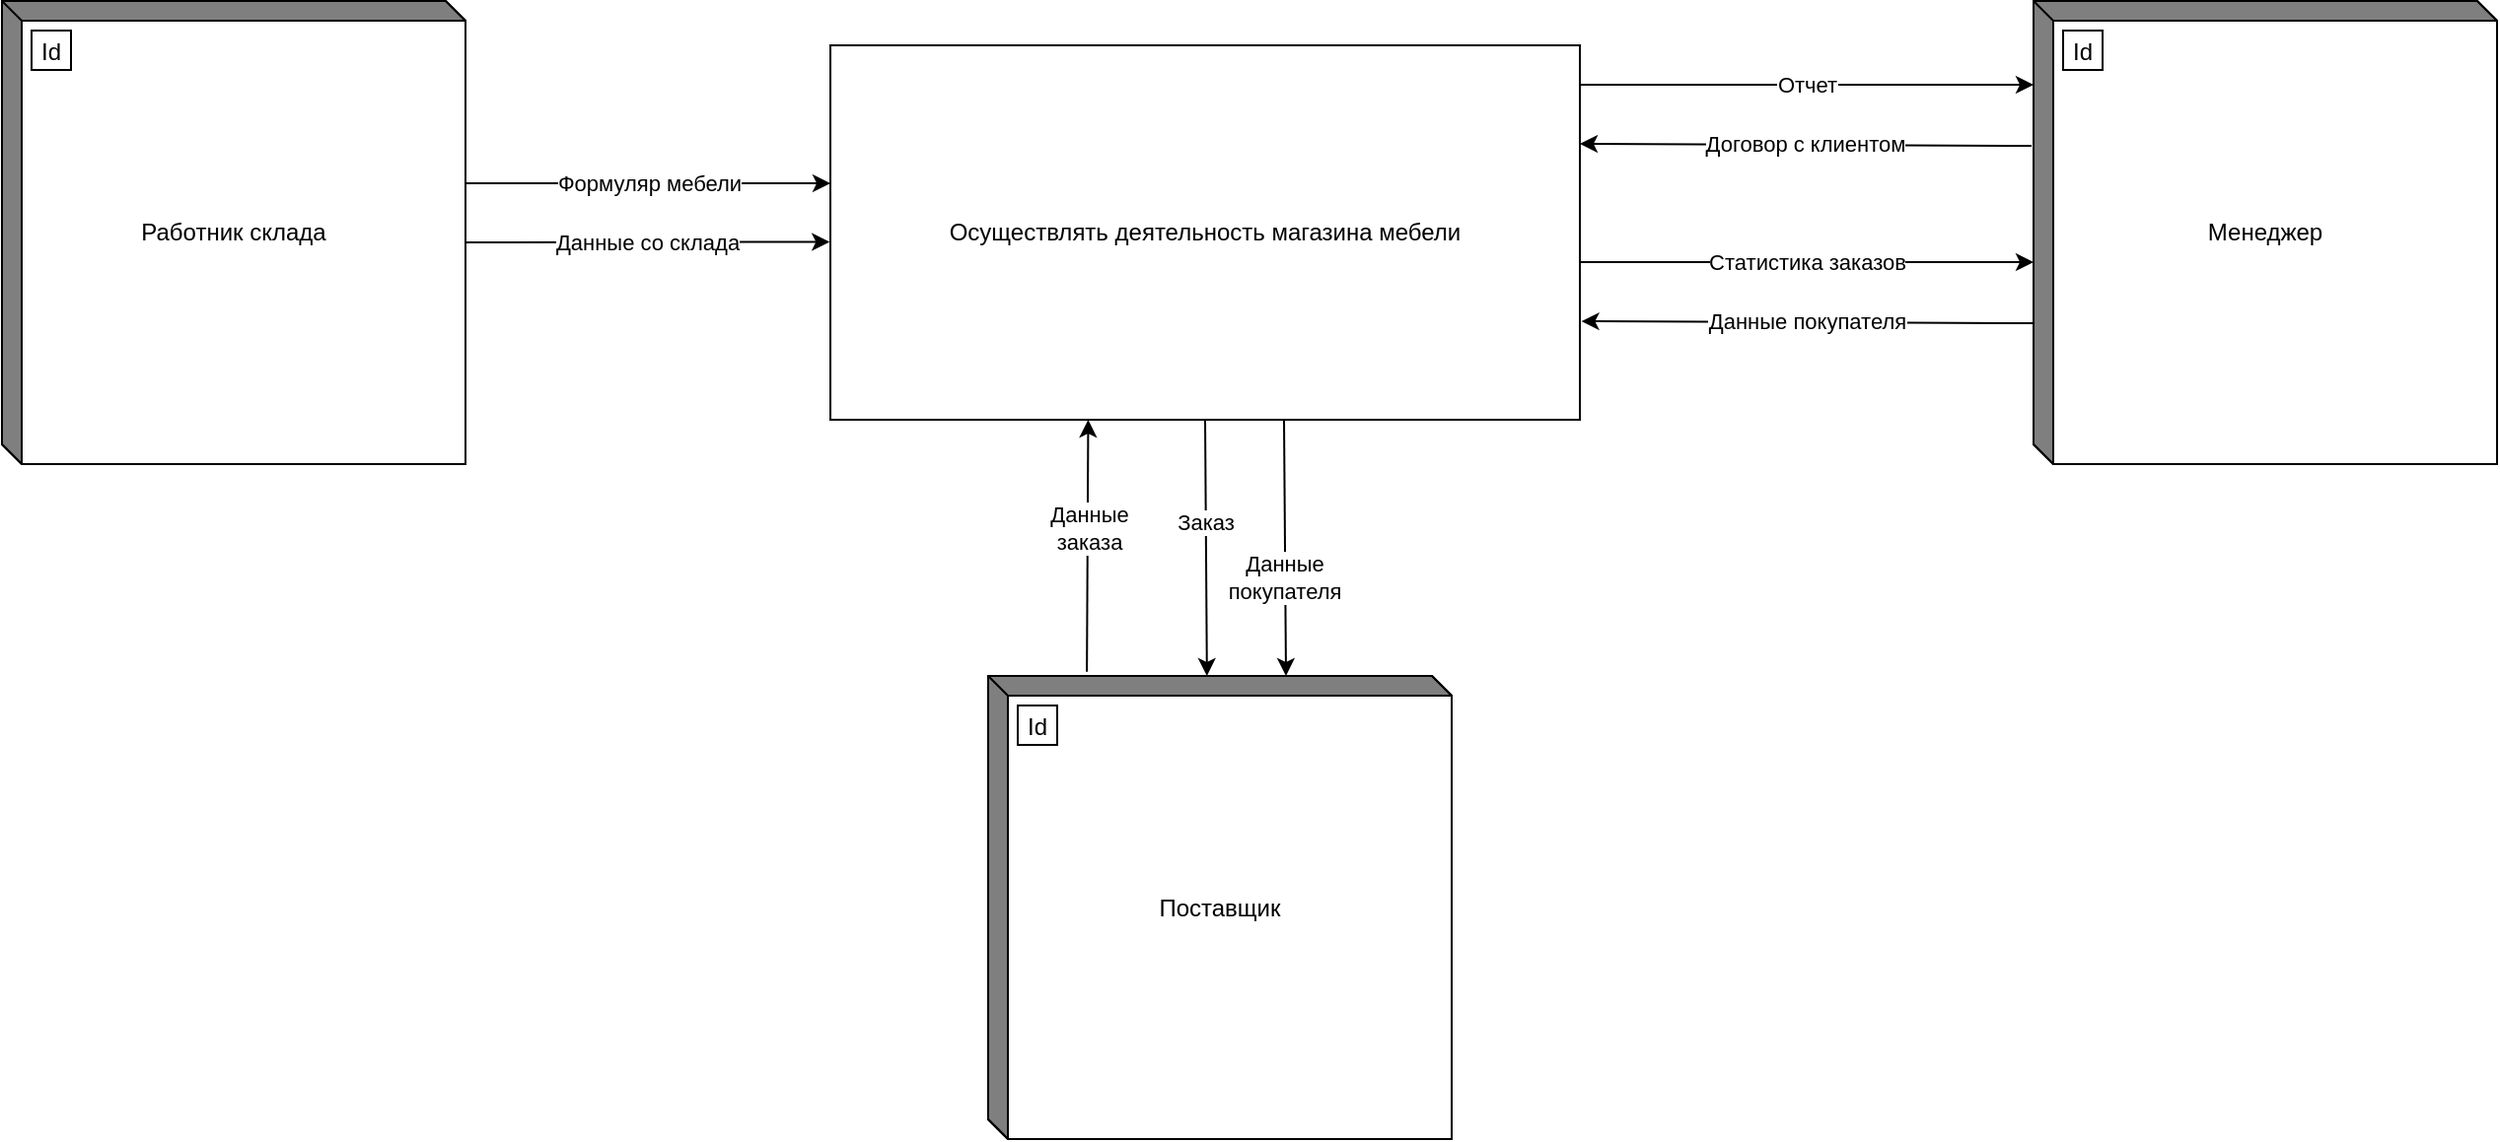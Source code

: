 <mxfile version="28.2.7" pages="3">
  <diagram name="Осуществлять деятельность магазина мебели" id="Deg-jciEF8m1EnUTut-q">
    <mxGraphModel dx="1913" dy="806" grid="1" gridSize="10" guides="1" tooltips="1" connect="1" arrows="1" fold="1" page="1" pageScale="1" pageWidth="827" pageHeight="1169" math="0" shadow="0">
      <root>
        <mxCell id="0" />
        <mxCell id="1" parent="0" />
        <mxCell id="fF4I9v7PO5BryY0Xiyrf-1" value="Осуществлять деятельность магазина мебели" style="html=1;dashed=0;whiteSpace=wrap;" parent="1" vertex="1">
          <mxGeometry x="190" y="220" width="380" height="190" as="geometry" />
        </mxCell>
        <mxCell id="fF4I9v7PO5BryY0Xiyrf-2" value="Работник склада" style="html=1;dashed=0;whiteSpace=wrap;shape=mxgraph.dfd.externalEntity" parent="1" vertex="1">
          <mxGeometry x="-230" y="197.5" width="235" height="235" as="geometry" />
        </mxCell>
        <mxCell id="fF4I9v7PO5BryY0Xiyrf-3" value="Id" style="autosize=1;part=1;resizable=0;strokeColor=inherit;fillColor=inherit;gradientColor=inherit;" parent="fF4I9v7PO5BryY0Xiyrf-2" vertex="1">
          <mxGeometry width="20" height="20" relative="1" as="geometry">
            <mxPoint x="15" y="15" as="offset" />
          </mxGeometry>
        </mxCell>
        <mxCell id="fF4I9v7PO5BryY0Xiyrf-4" value="Поставщик" style="html=1;dashed=0;whiteSpace=wrap;shape=mxgraph.dfd.externalEntity" parent="1" vertex="1">
          <mxGeometry x="270" y="540" width="235" height="235" as="geometry" />
        </mxCell>
        <mxCell id="fF4I9v7PO5BryY0Xiyrf-5" value="Id" style="autosize=1;part=1;resizable=0;strokeColor=inherit;fillColor=inherit;gradientColor=inherit;" parent="fF4I9v7PO5BryY0Xiyrf-4" vertex="1">
          <mxGeometry width="20" height="20" relative="1" as="geometry">
            <mxPoint x="15" y="15" as="offset" />
          </mxGeometry>
        </mxCell>
        <mxCell id="fF4I9v7PO5BryY0Xiyrf-6" value="Менеджер" style="html=1;dashed=0;whiteSpace=wrap;shape=mxgraph.dfd.externalEntity" parent="1" vertex="1">
          <mxGeometry x="800" y="197.5" width="235" height="235" as="geometry" />
        </mxCell>
        <mxCell id="fF4I9v7PO5BryY0Xiyrf-7" value="Id" style="autosize=1;part=1;resizable=0;strokeColor=inherit;fillColor=inherit;gradientColor=inherit;" parent="fF4I9v7PO5BryY0Xiyrf-6" vertex="1">
          <mxGeometry width="20" height="20" relative="1" as="geometry">
            <mxPoint x="15" y="15" as="offset" />
          </mxGeometry>
        </mxCell>
        <mxCell id="fF4I9v7PO5BryY0Xiyrf-8" value="" style="endArrow=classic;html=1;rounded=0;entryX=1.002;entryY=0.737;entryDx=0;entryDy=0;exitX=-0.002;exitY=0.696;exitDx=0;exitDy=0;exitPerimeter=0;entryPerimeter=0;" parent="1" source="fF4I9v7PO5BryY0Xiyrf-6" target="fF4I9v7PO5BryY0Xiyrf-1" edge="1">
          <mxGeometry width="50" height="50" relative="1" as="geometry">
            <mxPoint x="390" y="520" as="sourcePoint" />
            <mxPoint x="440" y="470" as="targetPoint" />
          </mxGeometry>
        </mxCell>
        <mxCell id="fF4I9v7PO5BryY0Xiyrf-9" value="Данные покупателя" style="edgeLabel;html=1;align=center;verticalAlign=middle;resizable=0;points=[];" parent="fF4I9v7PO5BryY0Xiyrf-8" vertex="1" connectable="0">
          <mxGeometry x="0.293" y="-1" relative="1" as="geometry">
            <mxPoint x="33" as="offset" />
          </mxGeometry>
        </mxCell>
        <mxCell id="fF4I9v7PO5BryY0Xiyrf-10" value="" style="endArrow=classic;html=1;rounded=0;entryX=-0.001;entryY=0.525;entryDx=0;entryDy=0;exitX=0;exitY=0;exitDx=235;exitDy=122.5;exitPerimeter=0;entryPerimeter=0;" parent="1" source="fF4I9v7PO5BryY0Xiyrf-2" target="fF4I9v7PO5BryY0Xiyrf-1" edge="1">
          <mxGeometry width="50" height="50" relative="1" as="geometry">
            <mxPoint x="240" y="500" as="sourcePoint" />
            <mxPoint x="290" y="450" as="targetPoint" />
          </mxGeometry>
        </mxCell>
        <mxCell id="fF4I9v7PO5BryY0Xiyrf-11" value="Данные со склада" style="edgeLabel;html=1;align=center;verticalAlign=middle;resizable=0;points=[];" parent="fF4I9v7PO5BryY0Xiyrf-10" vertex="1" connectable="0">
          <mxGeometry x="-0.002" relative="1" as="geometry">
            <mxPoint as="offset" />
          </mxGeometry>
        </mxCell>
        <mxCell id="fF4I9v7PO5BryY0Xiyrf-18" value="" style="endArrow=classic;html=1;rounded=0;entryX=1.002;entryY=0.737;entryDx=0;entryDy=0;exitX=-0.002;exitY=0.696;exitDx=0;exitDy=0;exitPerimeter=0;entryPerimeter=0;" parent="1" edge="1">
          <mxGeometry width="50" height="50" relative="1" as="geometry">
            <mxPoint x="799" y="271" as="sourcePoint" />
            <mxPoint x="570" y="270" as="targetPoint" />
          </mxGeometry>
        </mxCell>
        <mxCell id="fF4I9v7PO5BryY0Xiyrf-19" value="Договор с клиентом" style="edgeLabel;html=1;align=center;verticalAlign=middle;resizable=0;points=[];" parent="fF4I9v7PO5BryY0Xiyrf-18" vertex="1" connectable="0">
          <mxGeometry x="0.293" y="-1" relative="1" as="geometry">
            <mxPoint x="33" as="offset" />
          </mxGeometry>
        </mxCell>
        <mxCell id="fF4I9v7PO5BryY0Xiyrf-20" value="" style="endArrow=classic;html=1;rounded=0;entryX=0;entryY=0.819;entryDx=0;entryDy=0;exitX=0;exitY=0;exitDx=235;exitDy=122.5;exitPerimeter=0;entryPerimeter=0;" parent="1" edge="1">
          <mxGeometry width="50" height="50" relative="1" as="geometry">
            <mxPoint x="570" y="330.04" as="sourcePoint" />
            <mxPoint x="800" y="330.005" as="targetPoint" />
          </mxGeometry>
        </mxCell>
        <mxCell id="fF4I9v7PO5BryY0Xiyrf-21" value="Статистика заказов" style="edgeLabel;html=1;align=center;verticalAlign=middle;resizable=0;points=[];" parent="fF4I9v7PO5BryY0Xiyrf-20" vertex="1" connectable="0">
          <mxGeometry x="-0.002" relative="1" as="geometry">
            <mxPoint as="offset" />
          </mxGeometry>
        </mxCell>
        <mxCell id="fF4I9v7PO5BryY0Xiyrf-22" value="" style="endArrow=classic;html=1;rounded=0;entryX=0.472;entryY=0;entryDx=0;entryDy=0;entryPerimeter=0;exitX=0.5;exitY=1;exitDx=0;exitDy=0;" parent="1" source="fF4I9v7PO5BryY0Xiyrf-1" target="fF4I9v7PO5BryY0Xiyrf-4" edge="1">
          <mxGeometry width="50" height="50" relative="1" as="geometry">
            <mxPoint x="370" y="510" as="sourcePoint" />
            <mxPoint x="420" y="460" as="targetPoint" />
          </mxGeometry>
        </mxCell>
        <mxCell id="fF4I9v7PO5BryY0Xiyrf-23" value="Заказ" style="edgeLabel;html=1;align=center;verticalAlign=middle;resizable=0;points=[];" parent="fF4I9v7PO5BryY0Xiyrf-22" vertex="1" connectable="0">
          <mxGeometry x="-0.21" y="-1" relative="1" as="geometry">
            <mxPoint as="offset" />
          </mxGeometry>
        </mxCell>
        <mxCell id="fF4I9v7PO5BryY0Xiyrf-28" value="" style="endArrow=classic;html=1;rounded=0;entryX=0.472;entryY=0;entryDx=0;entryDy=0;entryPerimeter=0;exitX=0.5;exitY=1;exitDx=0;exitDy=0;" parent="1" edge="1">
          <mxGeometry width="50" height="50" relative="1" as="geometry">
            <mxPoint x="420" y="410" as="sourcePoint" />
            <mxPoint x="421" y="540" as="targetPoint" />
          </mxGeometry>
        </mxCell>
        <mxCell id="fF4I9v7PO5BryY0Xiyrf-29" value="Данные&lt;div&gt;покупателя&lt;/div&gt;" style="edgeLabel;html=1;align=center;verticalAlign=middle;resizable=0;points=[];" parent="fF4I9v7PO5BryY0Xiyrf-28" vertex="1" connectable="0">
          <mxGeometry x="-0.21" y="-1" relative="1" as="geometry">
            <mxPoint y="28" as="offset" />
          </mxGeometry>
        </mxCell>
        <mxCell id="fF4I9v7PO5BryY0Xiyrf-34" value="" style="endArrow=classic;html=1;rounded=0;entryX=0.344;entryY=1;entryDx=0;entryDy=0;entryPerimeter=0;exitX=0.213;exitY=-0.009;exitDx=0;exitDy=0;exitPerimeter=0;" parent="1" source="fF4I9v7PO5BryY0Xiyrf-4" target="fF4I9v7PO5BryY0Xiyrf-1" edge="1">
          <mxGeometry width="50" height="50" relative="1" as="geometry">
            <mxPoint x="260" y="530" as="sourcePoint" />
            <mxPoint x="310" y="480" as="targetPoint" />
          </mxGeometry>
        </mxCell>
        <mxCell id="fF4I9v7PO5BryY0Xiyrf-35" value="Данные&lt;div&gt;заказа&lt;/div&gt;" style="edgeLabel;html=1;align=center;verticalAlign=middle;resizable=0;points=[];" parent="fF4I9v7PO5BryY0Xiyrf-34" vertex="1" connectable="0">
          <mxGeometry x="0.145" relative="1" as="geometry">
            <mxPoint as="offset" />
          </mxGeometry>
        </mxCell>
        <mxCell id="D0qsVpL2c-ssivwHSKbL-1" value="" style="endArrow=classic;html=1;rounded=0;entryX=0;entryY=0.819;entryDx=0;entryDy=0;exitX=0;exitY=0;exitDx=235;exitDy=122.5;exitPerimeter=0;entryPerimeter=0;" parent="1" edge="1">
          <mxGeometry width="50" height="50" relative="1" as="geometry">
            <mxPoint x="570" y="240" as="sourcePoint" />
            <mxPoint x="800" y="240" as="targetPoint" />
          </mxGeometry>
        </mxCell>
        <mxCell id="D0qsVpL2c-ssivwHSKbL-2" value="Отчет" style="edgeLabel;html=1;align=center;verticalAlign=middle;resizable=0;points=[];" parent="D0qsVpL2c-ssivwHSKbL-1" vertex="1" connectable="0">
          <mxGeometry x="-0.002" relative="1" as="geometry">
            <mxPoint as="offset" />
          </mxGeometry>
        </mxCell>
        <mxCell id="8EYmhOwIo0JCYfdyN7jy-1" value="" style="endArrow=classic;html=1;rounded=0;entryX=-0.001;entryY=0.525;entryDx=0;entryDy=0;exitX=0;exitY=0;exitDx=235;exitDy=122.5;exitPerimeter=0;entryPerimeter=0;" parent="1" edge="1">
          <mxGeometry width="50" height="50" relative="1" as="geometry">
            <mxPoint x="5" y="290" as="sourcePoint" />
            <mxPoint x="190" y="290" as="targetPoint" />
          </mxGeometry>
        </mxCell>
        <mxCell id="8EYmhOwIo0JCYfdyN7jy-2" value="Формуляр мебели" style="edgeLabel;html=1;align=center;verticalAlign=middle;resizable=0;points=[];" parent="8EYmhOwIo0JCYfdyN7jy-1" vertex="1" connectable="0">
          <mxGeometry x="-0.002" relative="1" as="geometry">
            <mxPoint as="offset" />
          </mxGeometry>
        </mxCell>
      </root>
    </mxGraphModel>
  </diagram>
  <diagram id="1XU2-ErGwxmKCUoyCPco" name="Декомпозиция 1 уровень">
    <mxGraphModel dx="1680" dy="924" grid="1" gridSize="10" guides="1" tooltips="1" connect="1" arrows="1" fold="1" page="1" pageScale="1" pageWidth="827" pageHeight="1169" math="0" shadow="0">
      <root>
        <mxCell id="0" />
        <mxCell id="1" parent="0" />
        <mxCell id="P_u5E4AfoL6q_LBC1WHC-1" value="Учитывать мебель" style="html=1;dashed=0;whiteSpace=wrap;" parent="1" vertex="1">
          <mxGeometry x="390" y="477" width="380" height="190" as="geometry" />
        </mxCell>
        <mxCell id="P_u5E4AfoL6q_LBC1WHC-2" value="Работник склада" style="html=1;dashed=0;whiteSpace=wrap;shape=mxgraph.dfd.externalEntity" parent="1" vertex="1">
          <mxGeometry x="462.5" y="817" width="235" height="235" as="geometry" />
        </mxCell>
        <mxCell id="P_u5E4AfoL6q_LBC1WHC-3" value="Id" style="autosize=1;part=1;resizable=0;strokeColor=inherit;fillColor=inherit;gradientColor=inherit;" parent="P_u5E4AfoL6q_LBC1WHC-2" vertex="1">
          <mxGeometry width="20" height="20" relative="1" as="geometry">
            <mxPoint x="15" y="15" as="offset" />
          </mxGeometry>
        </mxCell>
        <mxCell id="P_u5E4AfoL6q_LBC1WHC-4" value="Поставщик" style="html=1;dashed=0;whiteSpace=wrap;shape=mxgraph.dfd.externalEntity" parent="1" vertex="1">
          <mxGeometry x="990" y="817" width="235" height="235" as="geometry" />
        </mxCell>
        <mxCell id="P_u5E4AfoL6q_LBC1WHC-5" value="Id" style="autosize=1;part=1;resizable=0;strokeColor=inherit;fillColor=inherit;gradientColor=inherit;" parent="P_u5E4AfoL6q_LBC1WHC-4" vertex="1">
          <mxGeometry width="20" height="20" relative="1" as="geometry">
            <mxPoint x="15" y="15" as="offset" />
          </mxGeometry>
        </mxCell>
        <mxCell id="P_u5E4AfoL6q_LBC1WHC-6" value="Менеджер" style="html=1;dashed=0;whiteSpace=wrap;shape=mxgraph.dfd.externalEntity" parent="1" vertex="1">
          <mxGeometry x="462.5" y="117" width="235" height="235" as="geometry" />
        </mxCell>
        <mxCell id="P_u5E4AfoL6q_LBC1WHC-7" value="Id" style="autosize=1;part=1;resizable=0;strokeColor=inherit;fillColor=inherit;gradientColor=inherit;" parent="P_u5E4AfoL6q_LBC1WHC-6" vertex="1">
          <mxGeometry width="20" height="20" relative="1" as="geometry">
            <mxPoint x="15" y="15" as="offset" />
          </mxGeometry>
        </mxCell>
        <mxCell id="P_u5E4AfoL6q_LBC1WHC-8" value="" style="endArrow=classic;html=1;rounded=0;entryX=0;entryY=0.472;entryDx=0;entryDy=0;exitX=1.004;exitY=0.511;exitDx=0;exitDy=0;exitPerimeter=0;entryPerimeter=0;" parent="1" source="P_u5E4AfoL6q_LBC1WHC-6" target="P_u5E4AfoL6q_LBC1WHC-33" edge="1">
          <mxGeometry width="50" height="50" relative="1" as="geometry">
            <mxPoint x="964.39" y="308.03" as="sourcePoint" />
            <mxPoint x="735.62" y="307.0" as="targetPoint" />
          </mxGeometry>
        </mxCell>
        <mxCell id="P_u5E4AfoL6q_LBC1WHC-9" value="Данные покупателя" style="edgeLabel;html=1;align=center;verticalAlign=middle;resizable=0;points=[];" parent="P_u5E4AfoL6q_LBC1WHC-8" vertex="1" connectable="0">
          <mxGeometry x="0.293" y="-1" relative="1" as="geometry">
            <mxPoint x="-35" y="4" as="offset" />
          </mxGeometry>
        </mxCell>
        <mxCell id="P_u5E4AfoL6q_LBC1WHC-10" value="" style="endArrow=classic;html=1;rounded=0;entryX=0.578;entryY=1.004;entryDx=0;entryDy=0;exitX=0.628;exitY=0;exitDx=0;exitDy=0;exitPerimeter=0;entryPerimeter=0;" parent="1" source="P_u5E4AfoL6q_LBC1WHC-2" target="P_u5E4AfoL6q_LBC1WHC-1" edge="1">
          <mxGeometry width="50" height="50" relative="1" as="geometry">
            <mxPoint x="570" y="787.25" as="sourcePoint" />
            <mxPoint x="754.62" y="787" as="targetPoint" />
          </mxGeometry>
        </mxCell>
        <mxCell id="P_u5E4AfoL6q_LBC1WHC-11" value="Данные со склада" style="edgeLabel;html=1;align=center;verticalAlign=middle;resizable=0;points=[];" parent="P_u5E4AfoL6q_LBC1WHC-10" vertex="1" connectable="0">
          <mxGeometry x="-0.002" relative="1" as="geometry">
            <mxPoint y="34" as="offset" />
          </mxGeometry>
        </mxCell>
        <mxCell id="P_u5E4AfoL6q_LBC1WHC-16" value="" style="endArrow=classic;html=1;rounded=0;entryX=0.37;entryY=-0.008;entryDx=0;entryDy=0;exitX=0;exitY=0;exitDx=66.25;exitDy=235;exitPerimeter=0;entryPerimeter=0;" parent="1" edge="1">
          <mxGeometry width="50" height="50" relative="1" as="geometry">
            <mxPoint x="570" y="353.52" as="sourcePoint" />
            <mxPoint x="571.85" y="477" as="targetPoint" />
          </mxGeometry>
        </mxCell>
        <mxCell id="P_u5E4AfoL6q_LBC1WHC-17" value="Договор&lt;div&gt;с клиентом&lt;/div&gt;" style="edgeLabel;html=1;align=center;verticalAlign=middle;resizable=0;points=[];" parent="P_u5E4AfoL6q_LBC1WHC-16" vertex="1" connectable="0">
          <mxGeometry x="0.293" y="-1" relative="1" as="geometry">
            <mxPoint x="1" y="-55" as="offset" />
          </mxGeometry>
        </mxCell>
        <mxCell id="P_u5E4AfoL6q_LBC1WHC-18" value="" style="endArrow=classic;html=1;rounded=0;entryX=0.25;entryY=0;entryDx=0;entryDy=0;exitX=0;exitY=0;exitDx=235.0;exitDy=178.75;exitPerimeter=0;" parent="1" source="P_u5E4AfoL6q_LBC1WHC-6" target="P_u5E4AfoL6q_LBC1WHC-32" edge="1">
          <mxGeometry width="50" height="50" relative="1" as="geometry">
            <mxPoint x="740" y="267.03" as="sourcePoint" />
            <mxPoint x="970" y="266.995" as="targetPoint" />
          </mxGeometry>
        </mxCell>
        <mxCell id="P_u5E4AfoL6q_LBC1WHC-19" value="Статистика заказов" style="edgeLabel;html=1;align=center;verticalAlign=middle;resizable=0;points=[];" parent="P_u5E4AfoL6q_LBC1WHC-18" vertex="1" connectable="0">
          <mxGeometry x="-0.002" relative="1" as="geometry">
            <mxPoint as="offset" />
          </mxGeometry>
        </mxCell>
        <mxCell id="P_u5E4AfoL6q_LBC1WHC-20" value="" style="endArrow=classic;html=1;rounded=0;entryX=0.557;entryY=0;entryDx=0;entryDy=0;entryPerimeter=0;exitX=0.5;exitY=1;exitDx=0;exitDy=0;" parent="1" target="P_u5E4AfoL6q_LBC1WHC-4" edge="1">
          <mxGeometry width="50" height="50" relative="1" as="geometry">
            <mxPoint x="1120" y="667" as="sourcePoint" />
            <mxPoint x="1120.92" y="797" as="targetPoint" />
          </mxGeometry>
        </mxCell>
        <mxCell id="P_u5E4AfoL6q_LBC1WHC-21" value="Заказ" style="edgeLabel;html=1;align=center;verticalAlign=middle;resizable=0;points=[];" parent="P_u5E4AfoL6q_LBC1WHC-20" vertex="1" connectable="0">
          <mxGeometry x="-0.21" y="-1" relative="1" as="geometry">
            <mxPoint as="offset" />
          </mxGeometry>
        </mxCell>
        <mxCell id="P_u5E4AfoL6q_LBC1WHC-22" value="" style="endArrow=classic;html=1;rounded=0;entryX=0.766;entryY=0;entryDx=0;entryDy=0;entryPerimeter=0;exitX=0.5;exitY=1;exitDx=0;exitDy=0;" parent="1" target="P_u5E4AfoL6q_LBC1WHC-4" edge="1">
          <mxGeometry width="50" height="50" relative="1" as="geometry">
            <mxPoint x="1170" y="667" as="sourcePoint" />
            <mxPoint x="1171" y="797" as="targetPoint" />
          </mxGeometry>
        </mxCell>
        <mxCell id="P_u5E4AfoL6q_LBC1WHC-23" value="Данные&lt;div&gt;покупателя&lt;/div&gt;" style="edgeLabel;html=1;align=center;verticalAlign=middle;resizable=0;points=[];" parent="P_u5E4AfoL6q_LBC1WHC-22" vertex="1" connectable="0">
          <mxGeometry x="-0.21" y="-1" relative="1" as="geometry">
            <mxPoint y="28" as="offset" />
          </mxGeometry>
        </mxCell>
        <mxCell id="P_u5E4AfoL6q_LBC1WHC-24" value="" style="endArrow=classic;html=1;rounded=0;exitX=0.287;exitY=0;exitDx=0;exitDy=0;exitPerimeter=0;entryX=0.369;entryY=1.002;entryDx=0;entryDy=0;entryPerimeter=0;" parent="1" source="P_u5E4AfoL6q_LBC1WHC-2" target="P_u5E4AfoL6q_LBC1WHC-1" edge="1">
          <mxGeometry width="50" height="50" relative="1" as="geometry">
            <mxPoint x="944.71" y="776.66" as="sourcePoint" />
            <mxPoint x="531" y="670" as="targetPoint" />
          </mxGeometry>
        </mxCell>
        <mxCell id="P_u5E4AfoL6q_LBC1WHC-25" value="Формуляр мебели" style="edgeLabel;html=1;align=center;verticalAlign=middle;resizable=0;points=[];" parent="P_u5E4AfoL6q_LBC1WHC-24" vertex="1" connectable="0">
          <mxGeometry x="0.227" y="2" relative="1" as="geometry">
            <mxPoint x="24" as="offset" />
          </mxGeometry>
        </mxCell>
        <mxCell id="P_u5E4AfoL6q_LBC1WHC-28" value="" style="endArrow=classic;html=1;rounded=0;entryX=0.342;entryY=0.998;entryDx=0;entryDy=0;entryPerimeter=0;exitX=0.213;exitY=-0.009;exitDx=0;exitDy=0;exitPerimeter=0;" parent="1" target="P_u5E4AfoL6q_LBC1WHC-32" edge="1">
          <mxGeometry width="50" height="50" relative="1" as="geometry">
            <mxPoint x="1039.995" y="817.005" as="sourcePoint" />
            <mxPoint x="1040.66" y="689.12" as="targetPoint" />
          </mxGeometry>
        </mxCell>
        <mxCell id="P_u5E4AfoL6q_LBC1WHC-29" value="Данные&lt;div&gt;заказа&lt;/div&gt;" style="edgeLabel;html=1;align=center;verticalAlign=middle;resizable=0;points=[];" parent="P_u5E4AfoL6q_LBC1WHC-28" vertex="1" connectable="0">
          <mxGeometry x="0.145" relative="1" as="geometry">
            <mxPoint as="offset" />
          </mxGeometry>
        </mxCell>
        <mxCell id="P_u5E4AfoL6q_LBC1WHC-32" value="Осуществлять продажу" style="html=1;dashed=0;whiteSpace=wrap;" parent="1" vertex="1">
          <mxGeometry x="910" y="477" width="380" height="190" as="geometry" />
        </mxCell>
        <mxCell id="P_u5E4AfoL6q_LBC1WHC-33" value="Формировать отчет" style="html=1;dashed=0;whiteSpace=wrap;" parent="1" vertex="1">
          <mxGeometry x="910" y="147" width="380" height="190" as="geometry" />
        </mxCell>
        <mxCell id="k0-xS2PmqSv0K2bcBYiV-1" value="1&amp;nbsp; &amp;nbsp; &amp;nbsp; &amp;nbsp;Каталог" style="html=1;dashed=0;whiteSpace=wrap;shape=mxgraph.dfd.dataStoreID;align=left;spacingLeft=3;points=[[0,0],[0.5,0],[1,0],[0,0.5],[1,0.5],[0,1],[0.5,1],[1,1]];" parent="1" vertex="1">
          <mxGeometry x="800" y="777" width="100" height="30" as="geometry" />
        </mxCell>
        <mxCell id="k0-xS2PmqSv0K2bcBYiV-2" value="" style="endArrow=classic;html=1;rounded=0;exitX=0.5;exitY=0;exitDx=0;exitDy=0;entryX=1;entryY=1;entryDx=0;entryDy=0;startArrow=classic;startFill=1;" parent="1" source="k0-xS2PmqSv0K2bcBYiV-1" target="P_u5E4AfoL6q_LBC1WHC-1" edge="1">
          <mxGeometry width="50" height="50" relative="1" as="geometry">
            <mxPoint x="740" y="767" as="sourcePoint" />
            <mxPoint x="790" y="717" as="targetPoint" />
          </mxGeometry>
        </mxCell>
        <mxCell id="zIAWX5EnRjpkXq1a2SAZ-1" value="2&amp;nbsp; &amp;nbsp; &amp;nbsp; &amp;nbsp;Продажа" style="html=1;dashed=0;whiteSpace=wrap;shape=mxgraph.dfd.dataStoreID;align=left;spacingLeft=3;points=[[0,0],[0.5,0],[1,0],[0,0.5],[1,0.5],[0,1],[0.5,1],[1,1]];" parent="1" vertex="1">
          <mxGeometry x="1380" y="610" width="240" height="30" as="geometry" />
        </mxCell>
        <mxCell id="zIAWX5EnRjpkXq1a2SAZ-10" value="" style="endArrow=classic;html=1;rounded=0;exitX=0.213;exitY=-0.009;exitDx=0;exitDy=0;exitPerimeter=0;entryX=0.447;entryY=0.999;entryDx=0;entryDy=0;entryPerimeter=0;" parent="1" target="P_u5E4AfoL6q_LBC1WHC-33" edge="1">
          <mxGeometry width="50" height="50" relative="1" as="geometry">
            <mxPoint x="1079.995" y="477.005" as="sourcePoint" />
            <mxPoint x="1080" y="340" as="targetPoint" />
          </mxGeometry>
        </mxCell>
        <mxCell id="zIAWX5EnRjpkXq1a2SAZ-11" value="Данные&lt;div&gt;заказа&lt;/div&gt;" style="edgeLabel;html=1;align=center;verticalAlign=middle;resizable=0;points=[];" parent="zIAWX5EnRjpkXq1a2SAZ-10" vertex="1" connectable="0">
          <mxGeometry x="0.145" relative="1" as="geometry">
            <mxPoint as="offset" />
          </mxGeometry>
        </mxCell>
        <mxCell id="0Sd3AbEjMpn_KhYQsP0S-1" value="" style="endArrow=classic;html=1;rounded=0;exitX=0;exitY=0.5;exitDx=0;exitDy=0;startArrow=classic;startFill=1;entryX=1;entryY=0.503;entryDx=0;entryDy=0;entryPerimeter=0;" parent="1" edge="1">
          <mxGeometry width="50" height="50" relative="1" as="geometry">
            <mxPoint x="1380" y="624.83" as="sourcePoint" />
            <mxPoint x="1290" y="624.58" as="targetPoint" />
          </mxGeometry>
        </mxCell>
        <mxCell id="SfzWLefr9xN6EyqaTdA2-1" value="3&amp;nbsp; &amp;nbsp; &amp;nbsp; &amp;nbsp;Отчет" style="html=1;dashed=0;whiteSpace=wrap;shape=mxgraph.dfd.dataStoreID;align=left;spacingLeft=3;points=[[0,0],[0.5,0],[1,0],[0,0.5],[1,0.5],[0,1],[0.5,1],[1,1]];" vertex="1" parent="1">
          <mxGeometry x="1380" y="227" width="100" height="30" as="geometry" />
        </mxCell>
        <mxCell id="SfzWLefr9xN6EyqaTdA2-2" value="" style="endArrow=classic;html=1;rounded=0;exitX=0;exitY=0.5;exitDx=0;exitDy=0;startArrow=classic;startFill=1;entryX=1;entryY=0.503;entryDx=0;entryDy=0;entryPerimeter=0;" edge="1" parent="1">
          <mxGeometry width="50" height="50" relative="1" as="geometry">
            <mxPoint x="1380" y="240.25" as="sourcePoint" />
            <mxPoint x="1290" y="240.0" as="targetPoint" />
          </mxGeometry>
        </mxCell>
        <mxCell id="SfzWLefr9xN6EyqaTdA2-3" value="" style="endArrow=classic;html=1;rounded=0;exitX=1;exitY=1;exitDx=0;exitDy=0;exitPerimeter=0;entryX=0;entryY=0;entryDx=0;entryDy=0;" edge="1" parent="1" source="P_u5E4AfoL6q_LBC1WHC-6" target="P_u5E4AfoL6q_LBC1WHC-32">
          <mxGeometry width="50" height="50" relative="1" as="geometry">
            <mxPoint x="970" y="570" as="sourcePoint" />
            <mxPoint x="710" y="400" as="targetPoint" />
          </mxGeometry>
        </mxCell>
        <mxCell id="SfzWLefr9xN6EyqaTdA2-4" value="Заказ" style="edgeLabel;html=1;align=center;verticalAlign=middle;resizable=0;points=[];" vertex="1" connectable="0" parent="SfzWLefr9xN6EyqaTdA2-3">
          <mxGeometry x="-0.568" y="-2" relative="1" as="geometry">
            <mxPoint as="offset" />
          </mxGeometry>
        </mxCell>
      </root>
    </mxGraphModel>
  </diagram>
  <diagram id="R7mi6zx6tI_Dm0w-fksv" name="Учитывать мебель">
    <mxGraphModel dx="1737" dy="937" grid="1" gridSize="10" guides="1" tooltips="1" connect="1" arrows="1" fold="1" page="1" pageScale="1" pageWidth="827" pageHeight="1169" math="0" shadow="0">
      <root>
        <mxCell id="0" />
        <mxCell id="1" parent="0" />
        <mxCell id="edzlrZpfAH4nJm6-XGe2-3" style="edgeStyle=orthogonalEdgeStyle;rounded=0;orthogonalLoop=1;jettySize=auto;html=1;exitX=1;exitY=0.5;exitDx=0;exitDy=0;entryX=0;entryY=0.5;entryDx=0;entryDy=0;" parent="1" source="V9WdgjO5H-PYqlAEM9aM-3" target="V9WdgjO5H-PYqlAEM9aM-30" edge="1">
          <mxGeometry relative="1" as="geometry" />
        </mxCell>
        <mxCell id="edzlrZpfAH4nJm6-XGe2-4" value="Информация о мебели" style="edgeLabel;html=1;align=center;verticalAlign=middle;resizable=0;points=[];" parent="edzlrZpfAH4nJm6-XGe2-3" vertex="1" connectable="0">
          <mxGeometry x="0.336" y="-2" relative="1" as="geometry">
            <mxPoint x="-27" y="-2" as="offset" />
          </mxGeometry>
        </mxCell>
        <mxCell id="V9WdgjO5H-PYqlAEM9aM-3" value="Принимать мебель" style="html=1;dashed=0;whiteSpace=wrap;" parent="1" vertex="1">
          <mxGeometry x="850" y="490" width="380" height="190" as="geometry" />
        </mxCell>
        <mxCell id="V9WdgjO5H-PYqlAEM9aM-4" value="Работник склада" style="html=1;dashed=0;whiteSpace=wrap;shape=mxgraph.dfd.externalEntity" parent="1" vertex="1">
          <mxGeometry x="1490" y="830" width="235" height="235" as="geometry" />
        </mxCell>
        <mxCell id="V9WdgjO5H-PYqlAEM9aM-5" value="Id" style="autosize=1;part=1;resizable=0;strokeColor=inherit;fillColor=inherit;gradientColor=inherit;" parent="V9WdgjO5H-PYqlAEM9aM-4" vertex="1">
          <mxGeometry width="20" height="20" relative="1" as="geometry">
            <mxPoint x="15" y="15" as="offset" />
          </mxGeometry>
        </mxCell>
        <mxCell id="V9WdgjO5H-PYqlAEM9aM-6" value="Поставщик" style="html=1;dashed=0;whiteSpace=wrap;shape=mxgraph.dfd.externalEntity" parent="1" vertex="1">
          <mxGeometry x="900" y="830" width="235" height="235" as="geometry" />
        </mxCell>
        <mxCell id="V9WdgjO5H-PYqlAEM9aM-7" value="Id" style="autosize=1;part=1;resizable=0;strokeColor=inherit;fillColor=inherit;gradientColor=inherit;" parent="V9WdgjO5H-PYqlAEM9aM-6" vertex="1">
          <mxGeometry width="20" height="20" relative="1" as="geometry">
            <mxPoint x="15" y="15" as="offset" />
          </mxGeometry>
        </mxCell>
        <mxCell id="V9WdgjO5H-PYqlAEM9aM-8" value="Менеджер" style="html=1;dashed=0;whiteSpace=wrap;shape=mxgraph.dfd.externalEntity" parent="1" vertex="1">
          <mxGeometry x="922.5" y="110" width="235" height="235" as="geometry" />
        </mxCell>
        <mxCell id="V9WdgjO5H-PYqlAEM9aM-9" value="Id" style="autosize=1;part=1;resizable=0;strokeColor=inherit;fillColor=inherit;gradientColor=inherit;" parent="V9WdgjO5H-PYqlAEM9aM-8" vertex="1">
          <mxGeometry width="20" height="20" relative="1" as="geometry">
            <mxPoint x="15" y="15" as="offset" />
          </mxGeometry>
        </mxCell>
        <mxCell id="V9WdgjO5H-PYqlAEM9aM-12" value="" style="endArrow=classic;html=1;rounded=0;entryX=0.578;entryY=1.004;entryDx=0;entryDy=0;exitX=0.628;exitY=0;exitDx=0;exitDy=0;exitPerimeter=0;entryPerimeter=0;" parent="1" edge="1">
          <mxGeometry width="50" height="50" relative="1" as="geometry">
            <mxPoint x="1653.44" y="830" as="sourcePoint" />
            <mxPoint x="1653.0" y="680.76" as="targetPoint" />
          </mxGeometry>
        </mxCell>
        <mxCell id="V9WdgjO5H-PYqlAEM9aM-13" value="Данные со склада" style="edgeLabel;html=1;align=center;verticalAlign=middle;resizable=0;points=[];" parent="V9WdgjO5H-PYqlAEM9aM-12" vertex="1" connectable="0">
          <mxGeometry x="-0.002" relative="1" as="geometry">
            <mxPoint y="34" as="offset" />
          </mxGeometry>
        </mxCell>
        <mxCell id="V9WdgjO5H-PYqlAEM9aM-16" value="" style="endArrow=classic;html=1;rounded=0;entryX=0.472;entryY=-0.003;entryDx=0;entryDy=0;exitX=0;exitY=0;exitDx=66.25;exitDy=235;exitPerimeter=0;entryPerimeter=0;" parent="1" target="V9WdgjO5H-PYqlAEM9aM-3" edge="1">
          <mxGeometry width="50" height="50" relative="1" as="geometry">
            <mxPoint x="1030" y="345" as="sourcePoint" />
            <mxPoint x="1031.85" y="468.48" as="targetPoint" />
          </mxGeometry>
        </mxCell>
        <mxCell id="V9WdgjO5H-PYqlAEM9aM-17" value="Договор&lt;div&gt;с клиентом&lt;/div&gt;" style="edgeLabel;html=1;align=center;verticalAlign=middle;resizable=0;points=[];" parent="V9WdgjO5H-PYqlAEM9aM-16" vertex="1" connectable="0">
          <mxGeometry x="0.293" y="-1" relative="1" as="geometry">
            <mxPoint x="1" y="-28" as="offset" />
          </mxGeometry>
        </mxCell>
        <mxCell id="V9WdgjO5H-PYqlAEM9aM-18" value="" style="endArrow=classic;html=1;rounded=0;entryX=0;entryY=0;entryDx=235.0;entryDy=122.5;exitX=0;exitY=0.5;exitDx=0;exitDy=0;entryPerimeter=0;" parent="1" source="V9WdgjO5H-PYqlAEM9aM-31" target="V9WdgjO5H-PYqlAEM9aM-8" edge="1">
          <mxGeometry width="50" height="50" relative="1" as="geometry">
            <mxPoint x="1987.5" y="788.75" as="sourcePoint" />
            <mxPoint x="2295" y="970" as="targetPoint" />
          </mxGeometry>
        </mxCell>
        <mxCell id="V9WdgjO5H-PYqlAEM9aM-19" value="Статистика заказов" style="edgeLabel;html=1;align=center;verticalAlign=middle;resizable=0;points=[];" parent="V9WdgjO5H-PYqlAEM9aM-18" vertex="1" connectable="0">
          <mxGeometry x="-0.002" relative="1" as="geometry">
            <mxPoint as="offset" />
          </mxGeometry>
        </mxCell>
        <mxCell id="V9WdgjO5H-PYqlAEM9aM-24" value="" style="endArrow=classic;html=1;rounded=0;exitX=0.287;exitY=0;exitDx=0;exitDy=0;exitPerimeter=0;entryX=0.369;entryY=1.002;entryDx=0;entryDy=0;entryPerimeter=0;" parent="1" edge="1">
          <mxGeometry width="50" height="50" relative="1" as="geometry">
            <mxPoint x="1579.285" y="830" as="sourcePoint" />
            <mxPoint x="1579.56" y="680.38" as="targetPoint" />
          </mxGeometry>
        </mxCell>
        <mxCell id="V9WdgjO5H-PYqlAEM9aM-25" value="Формуляр мебели" style="edgeLabel;html=1;align=center;verticalAlign=middle;resizable=0;points=[];" parent="V9WdgjO5H-PYqlAEM9aM-24" vertex="1" connectable="0">
          <mxGeometry x="0.227" y="2" relative="1" as="geometry">
            <mxPoint x="2" as="offset" />
          </mxGeometry>
        </mxCell>
        <mxCell id="x5RH_w8oDc05sVU7I651-1" style="edgeStyle=orthogonalEdgeStyle;rounded=0;orthogonalLoop=1;jettySize=auto;html=1;exitX=0.5;exitY=0;exitDx=0;exitDy=0;entryX=0.5;entryY=1;entryDx=0;entryDy=0;" parent="1" source="V9WdgjO5H-PYqlAEM9aM-30" target="V9WdgjO5H-PYqlAEM9aM-31" edge="1">
          <mxGeometry relative="1" as="geometry" />
        </mxCell>
        <mxCell id="x5RH_w8oDc05sVU7I651-2" value="Формуляр мебели" style="edgeLabel;html=1;align=center;verticalAlign=middle;resizable=0;points=[];" parent="x5RH_w8oDc05sVU7I651-1" vertex="1" connectable="0">
          <mxGeometry x="0.303" relative="1" as="geometry">
            <mxPoint y="-1" as="offset" />
          </mxGeometry>
        </mxCell>
        <mxCell id="V9WdgjO5H-PYqlAEM9aM-30" value="Работать с формуляром" style="html=1;dashed=0;whiteSpace=wrap;" parent="1" vertex="1">
          <mxGeometry x="1390" y="490" width="380" height="190" as="geometry" />
        </mxCell>
        <mxCell id="V9WdgjO5H-PYqlAEM9aM-31" value="Обновлять каталог" style="html=1;dashed=0;whiteSpace=wrap;" parent="1" vertex="1">
          <mxGeometry x="1390" y="140" width="380" height="190" as="geometry" />
        </mxCell>
        <mxCell id="V9WdgjO5H-PYqlAEM9aM-32" value="1&amp;nbsp; &amp;nbsp; &amp;nbsp; &amp;nbsp;Каталог" style="html=1;dashed=0;whiteSpace=wrap;shape=mxgraph.dfd.dataStoreID;align=left;spacingLeft=3;points=[[0,0],[0.5,0],[1,0],[0,0.5],[1,0.5],[0,1],[0.5,1],[1,1]];" parent="1" vertex="1">
          <mxGeometry x="660" y="570" width="100" height="30" as="geometry" />
        </mxCell>
        <mxCell id="V9WdgjO5H-PYqlAEM9aM-34" value="2&amp;nbsp; &amp;nbsp; &amp;nbsp; &amp;nbsp;Правила закупки и продажи товаров" style="html=1;dashed=0;whiteSpace=wrap;shape=mxgraph.dfd.dataStoreID;align=left;spacingLeft=3;points=[[0,0],[0.5,0],[1,0],[0,0.5],[1,0.5],[0,1],[0.5,1],[1,1]];" parent="1" vertex="1">
          <mxGeometry x="1860" y="555" width="240" height="30" as="geometry" />
        </mxCell>
        <mxCell id="V9WdgjO5H-PYqlAEM9aM-26" value="" style="endArrow=classic;html=1;rounded=0;entryX=0.342;entryY=0.998;entryDx=0;entryDy=0;entryPerimeter=0;exitX=0.213;exitY=-0.009;exitDx=0;exitDy=0;exitPerimeter=0;" parent="1" edge="1">
          <mxGeometry width="50" height="50" relative="1" as="geometry">
            <mxPoint x="1020.035" y="830.005" as="sourcePoint" />
            <mxPoint x="1020.0" y="679.62" as="targetPoint" />
          </mxGeometry>
        </mxCell>
        <mxCell id="V9WdgjO5H-PYqlAEM9aM-27" value="Данные&lt;div&gt;заказа&lt;/div&gt;" style="edgeLabel;html=1;align=center;verticalAlign=middle;resizable=0;points=[];" parent="V9WdgjO5H-PYqlAEM9aM-26" vertex="1" connectable="0">
          <mxGeometry x="0.145" relative="1" as="geometry">
            <mxPoint as="offset" />
          </mxGeometry>
        </mxCell>
        <mxCell id="G7BCvhSv7f_dR3uSOHdR-1" value="" style="endArrow=classic;html=1;rounded=0;exitX=0;exitY=0.5;exitDx=0;exitDy=0;startArrow=classic;startFill=1;entryX=1;entryY=0.5;entryDx=0;entryDy=0;" parent="1" edge="1">
          <mxGeometry width="50" height="50" relative="1" as="geometry">
            <mxPoint x="1860" y="234.29" as="sourcePoint" />
            <mxPoint x="1770" y="234.43" as="targetPoint" />
          </mxGeometry>
        </mxCell>
        <mxCell id="x5RH_w8oDc05sVU7I651-4" value="" style="endArrow=classic;html=1;rounded=0;entryX=0.342;entryY=0.998;entryDx=0;entryDy=0;entryPerimeter=0;exitX=0.213;exitY=-0.009;exitDx=0;exitDy=0;exitPerimeter=0;" parent="1" edge="1">
          <mxGeometry width="50" height="50" relative="1" as="geometry">
            <mxPoint x="1080.035" y="830.005" as="sourcePoint" />
            <mxPoint x="1080.0" y="679.62" as="targetPoint" />
          </mxGeometry>
        </mxCell>
        <mxCell id="x5RH_w8oDc05sVU7I651-5" value="Заказ" style="edgeLabel;html=1;align=center;verticalAlign=middle;resizable=0;points=[];" parent="x5RH_w8oDc05sVU7I651-4" vertex="1" connectable="0">
          <mxGeometry x="0.145" relative="1" as="geometry">
            <mxPoint as="offset" />
          </mxGeometry>
        </mxCell>
        <mxCell id="x5RH_w8oDc05sVU7I651-6" value="" style="endArrow=classic;html=1;rounded=0;exitX=0;exitY=0.5;exitDx=0;exitDy=0;startArrow=classic;startFill=1;entryX=1;entryY=0.5;entryDx=0;entryDy=0;" parent="1" edge="1">
          <mxGeometry width="50" height="50" relative="1" as="geometry">
            <mxPoint x="1860" y="570" as="sourcePoint" />
            <mxPoint x="1770" y="570.14" as="targetPoint" />
          </mxGeometry>
        </mxCell>
        <mxCell id="edzlrZpfAH4nJm6-XGe2-1" value="" style="endArrow=classic;html=1;rounded=0;entryX=0;entryY=0;entryDx=235.0;entryDy=122.5;exitX=0;exitY=0.5;exitDx=0;exitDy=0;entryPerimeter=0;" parent="1" edge="1">
          <mxGeometry width="50" height="50" relative="1" as="geometry">
            <mxPoint x="1390" y="272" as="sourcePoint" />
            <mxPoint x="1158" y="270" as="targetPoint" />
          </mxGeometry>
        </mxCell>
        <mxCell id="edzlrZpfAH4nJm6-XGe2-2" value="Отчет" style="edgeLabel;html=1;align=center;verticalAlign=middle;resizable=0;points=[];" parent="edzlrZpfAH4nJm6-XGe2-1" vertex="1" connectable="0">
          <mxGeometry x="-0.002" relative="1" as="geometry">
            <mxPoint as="offset" />
          </mxGeometry>
        </mxCell>
        <mxCell id="vL1ScPc2VQY8cx6UgfAC-1" value="1&amp;nbsp; &amp;nbsp; &amp;nbsp; &amp;nbsp;Каталог" style="html=1;dashed=0;whiteSpace=wrap;shape=mxgraph.dfd.dataStoreID;align=left;spacingLeft=3;points=[[0,0],[0.5,0],[1,0],[0,0.5],[1,0.5],[0,1],[0.5,1],[1,1]];" parent="1" vertex="1">
          <mxGeometry x="1860" y="220" width="100" height="30" as="geometry" />
        </mxCell>
        <mxCell id="_iqjgYyAjN6SaHdIxI_I-1" value="" style="endArrow=classic;html=1;rounded=0;exitX=0;exitY=0.5;exitDx=0;exitDy=0;startArrow=classic;startFill=1;entryX=1;entryY=0.5;entryDx=0;entryDy=0;" parent="1" edge="1">
          <mxGeometry width="50" height="50" relative="1" as="geometry">
            <mxPoint x="850" y="585" as="sourcePoint" />
            <mxPoint x="760" y="585.14" as="targetPoint" />
          </mxGeometry>
        </mxCell>
      </root>
    </mxGraphModel>
  </diagram>
</mxfile>
